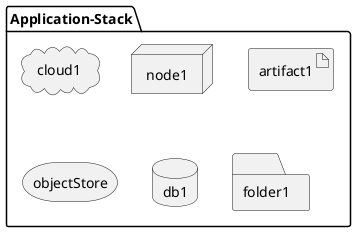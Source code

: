 @startuml

package  "Application-Stack" {
  cloud cloud1
  node node1
  artifact artifact1
  storage objectStore
  database db1
  folder folder1
}

@enduml
